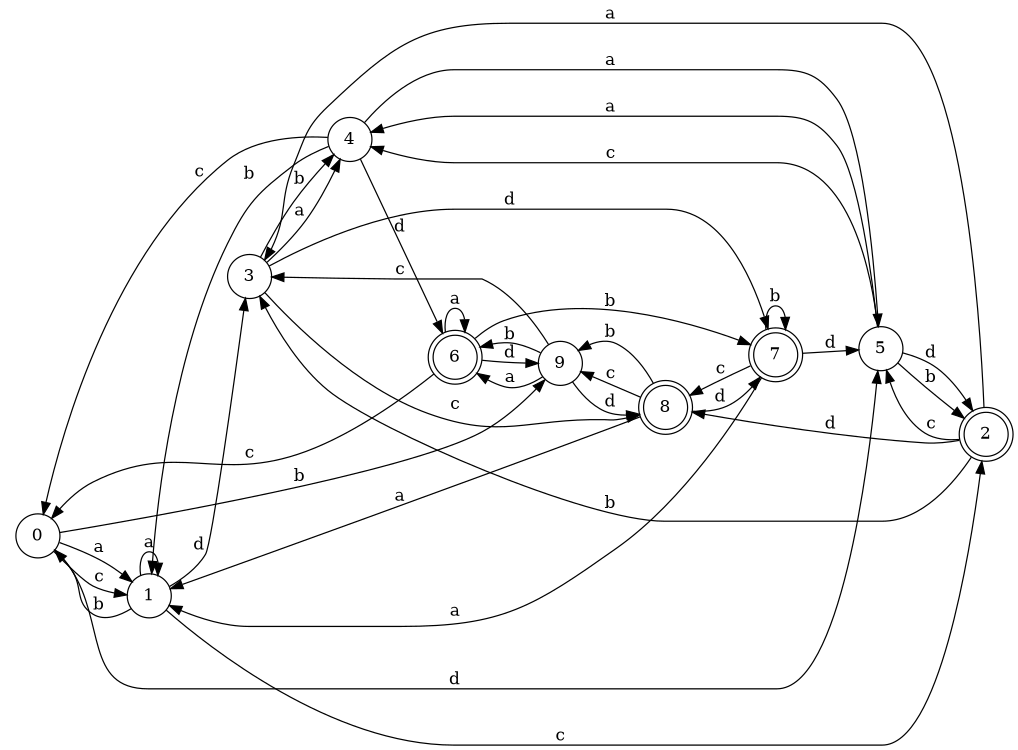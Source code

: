 digraph n8_4 {
__start0 [label="" shape="none"];

rankdir=LR;
size="8,5";

s0 [style="filled", color="black", fillcolor="white" shape="circle", label="0"];
s1 [style="filled", color="black", fillcolor="white" shape="circle", label="1"];
s2 [style="rounded,filled", color="black", fillcolor="white" shape="doublecircle", label="2"];
s3 [style="filled", color="black", fillcolor="white" shape="circle", label="3"];
s4 [style="filled", color="black", fillcolor="white" shape="circle", label="4"];
s5 [style="filled", color="black", fillcolor="white" shape="circle", label="5"];
s6 [style="rounded,filled", color="black", fillcolor="white" shape="doublecircle", label="6"];
s7 [style="rounded,filled", color="black", fillcolor="white" shape="doublecircle", label="7"];
s8 [style="rounded,filled", color="black", fillcolor="white" shape="doublecircle", label="8"];
s9 [style="filled", color="black", fillcolor="white" shape="circle", label="9"];
s0 -> s1 [label="a"];
s0 -> s9 [label="b"];
s0 -> s1 [label="c"];
s0 -> s5 [label="d"];
s1 -> s1 [label="a"];
s1 -> s0 [label="b"];
s1 -> s2 [label="c"];
s1 -> s3 [label="d"];
s2 -> s3 [label="a"];
s2 -> s3 [label="b"];
s2 -> s5 [label="c"];
s2 -> s8 [label="d"];
s3 -> s4 [label="a"];
s3 -> s4 [label="b"];
s3 -> s8 [label="c"];
s3 -> s7 [label="d"];
s4 -> s5 [label="a"];
s4 -> s1 [label="b"];
s4 -> s0 [label="c"];
s4 -> s6 [label="d"];
s5 -> s4 [label="a"];
s5 -> s2 [label="b"];
s5 -> s4 [label="c"];
s5 -> s2 [label="d"];
s6 -> s6 [label="a"];
s6 -> s7 [label="b"];
s6 -> s0 [label="c"];
s6 -> s9 [label="d"];
s7 -> s1 [label="a"];
s7 -> s7 [label="b"];
s7 -> s8 [label="c"];
s7 -> s5 [label="d"];
s8 -> s1 [label="a"];
s8 -> s9 [label="b"];
s8 -> s9 [label="c"];
s8 -> s7 [label="d"];
s9 -> s6 [label="a"];
s9 -> s6 [label="b"];
s9 -> s3 [label="c"];
s9 -> s8 [label="d"];

}